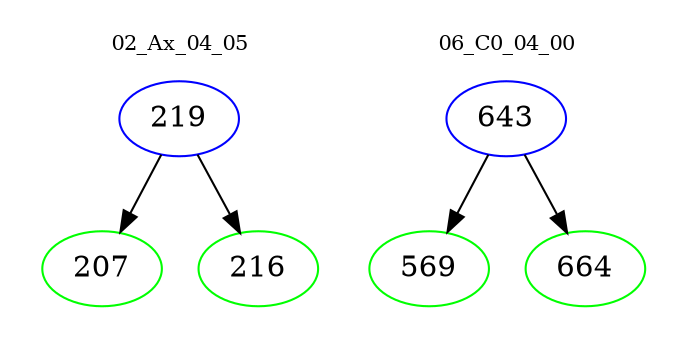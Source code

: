 digraph{
subgraph cluster_0 {
color = white
label = "02_Ax_04_05";
fontsize=10;
T0_219 [label="219", color="blue"]
T0_219 -> T0_207 [color="black"]
T0_207 [label="207", color="green"]
T0_219 -> T0_216 [color="black"]
T0_216 [label="216", color="green"]
}
subgraph cluster_1 {
color = white
label = "06_C0_04_00";
fontsize=10;
T1_643 [label="643", color="blue"]
T1_643 -> T1_569 [color="black"]
T1_569 [label="569", color="green"]
T1_643 -> T1_664 [color="black"]
T1_664 [label="664", color="green"]
}
}
